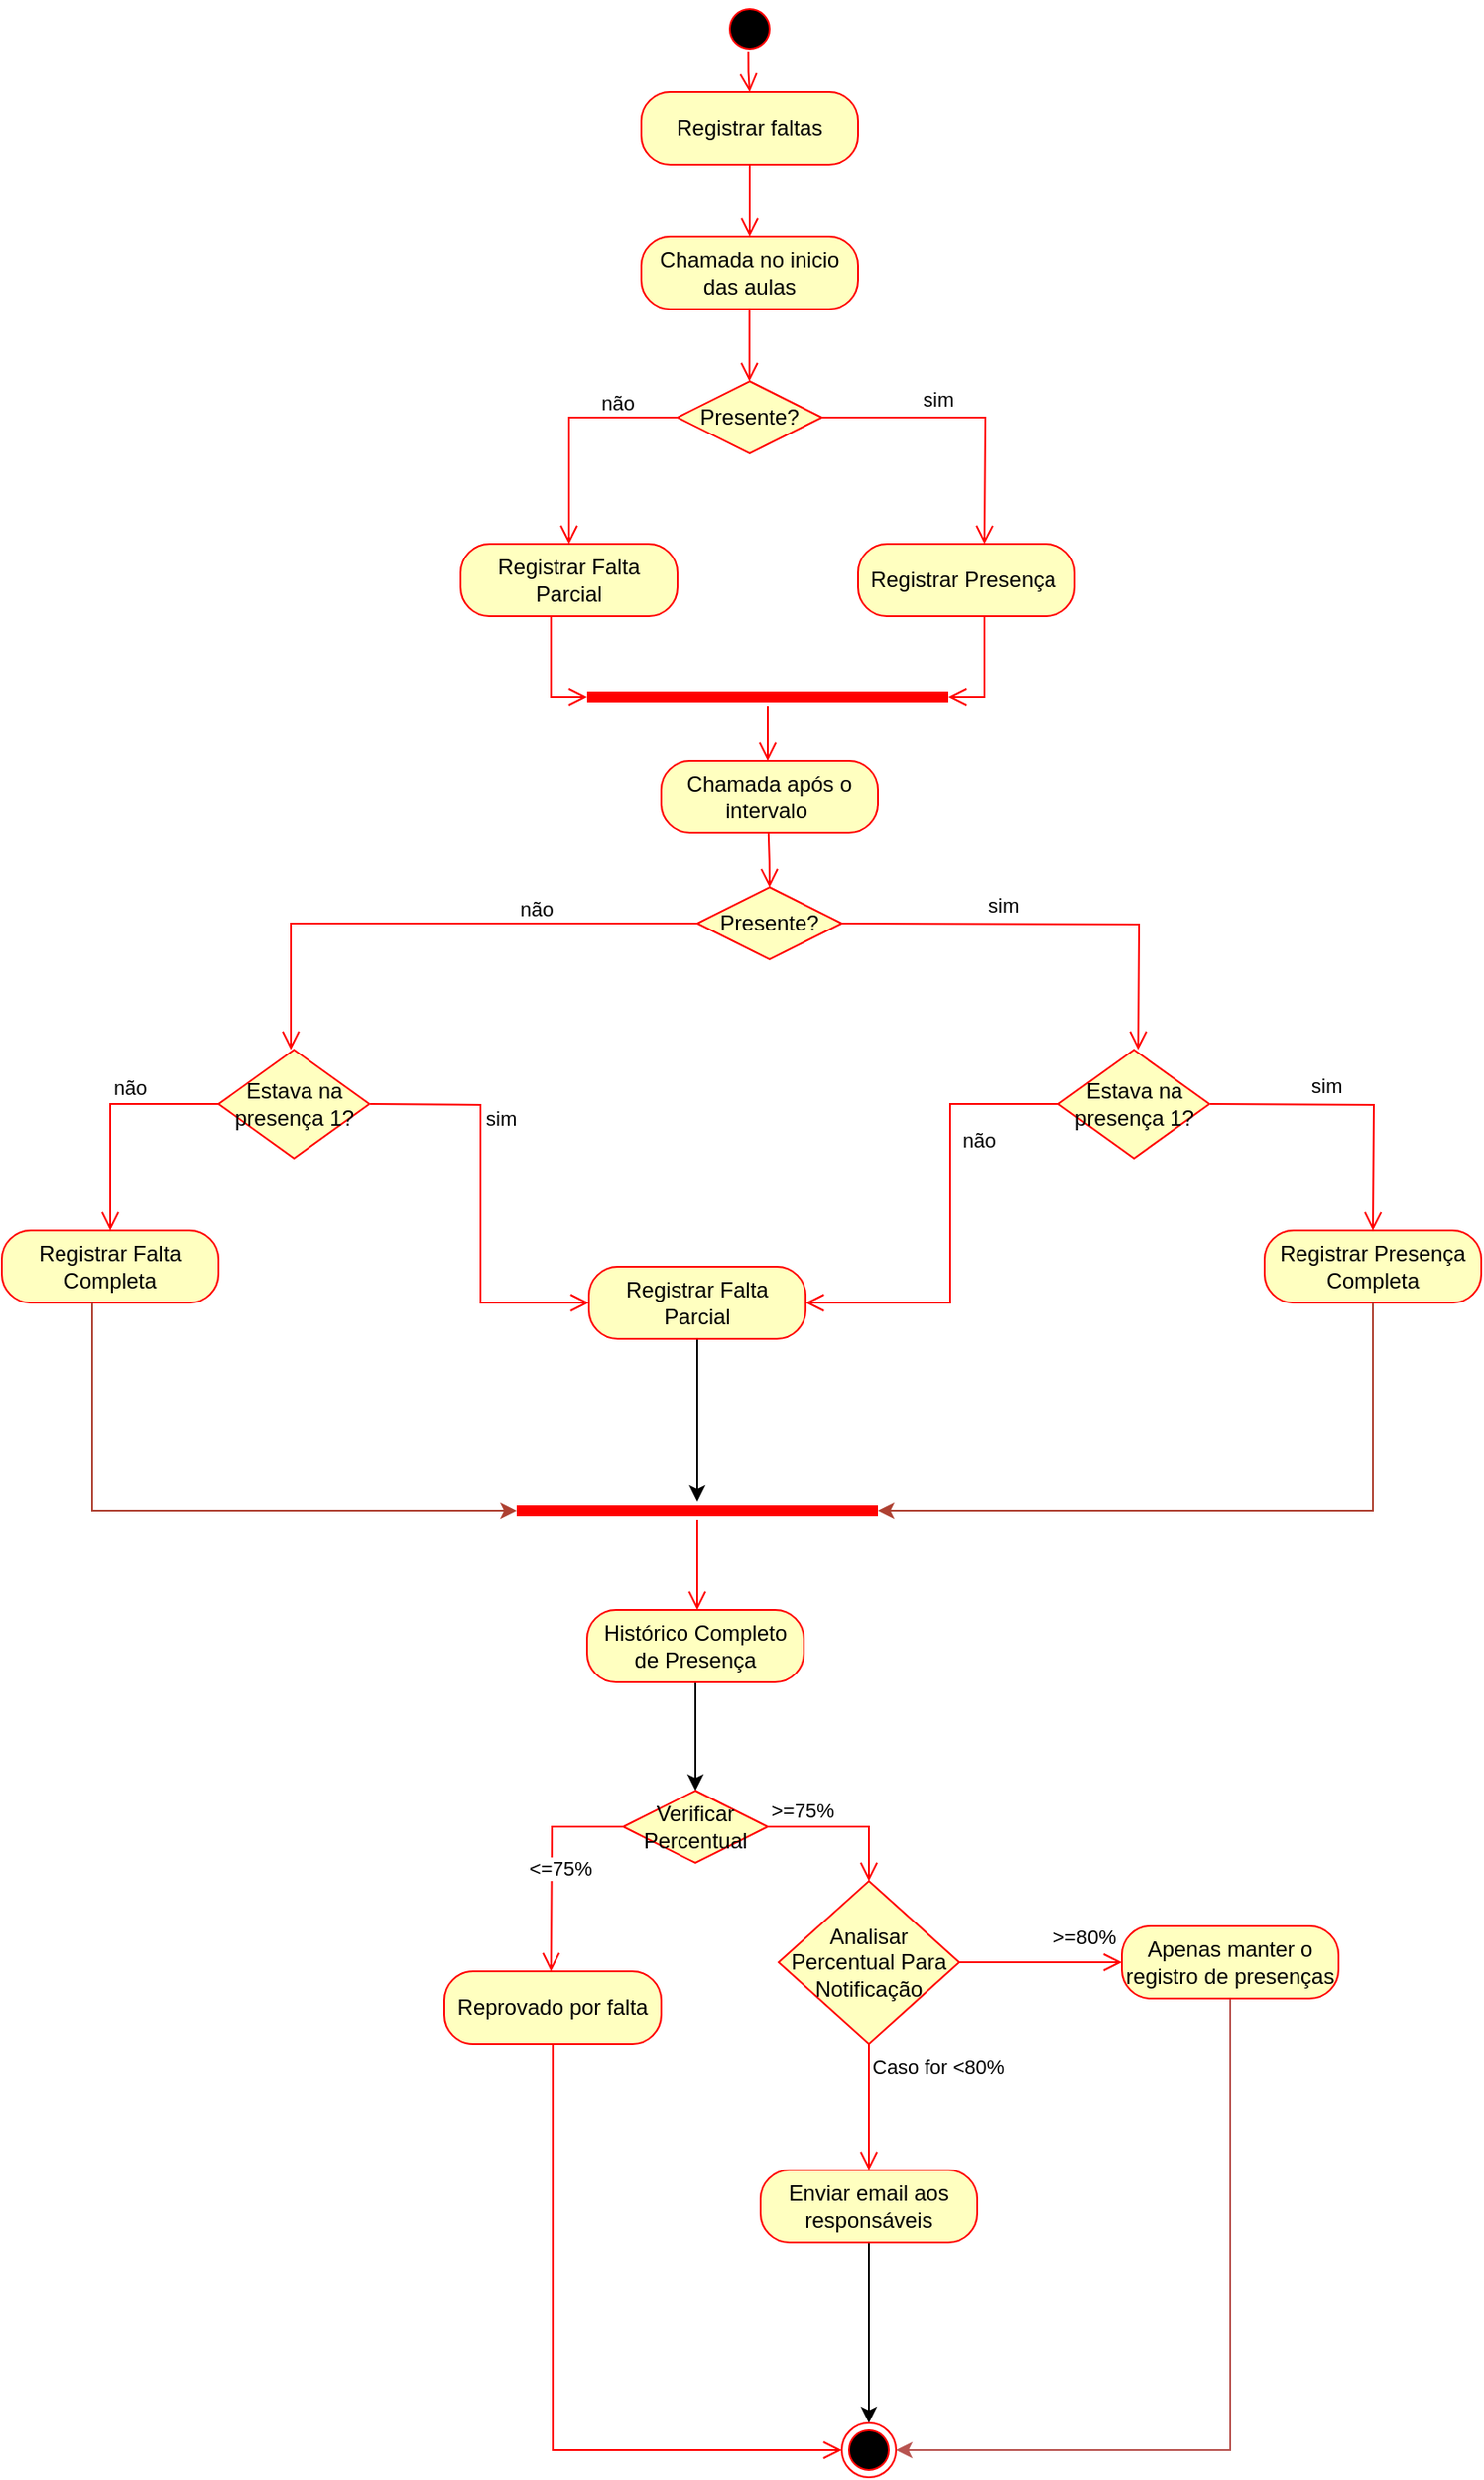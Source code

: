 <mxfile version="24.2.0" type="github">
  <diagram name="Página-1" id="jwWfnKyEFRvZGPydOmOe">
    <mxGraphModel dx="1167" dy="628" grid="1" gridSize="10" guides="1" tooltips="1" connect="1" arrows="1" fold="1" page="1" pageScale="1" pageWidth="1169" pageHeight="1654" math="0" shadow="0">
      <root>
        <mxCell id="0" />
        <mxCell id="1" parent="0" />
        <mxCell id="z4tMbFrWxz8fXry5781d-5" value="" style="ellipse;html=1;shape=startState;fillColor=#000000;strokeColor=#ff0000;" parent="1" vertex="1">
          <mxGeometry x="559" y="30" width="30" height="30" as="geometry" />
        </mxCell>
        <mxCell id="z4tMbFrWxz8fXry5781d-6" value="" style="edgeStyle=orthogonalEdgeStyle;html=1;verticalAlign=bottom;endArrow=open;endSize=8;strokeColor=#ff0000;rounded=0;exitX=0.475;exitY=0.911;exitDx=0;exitDy=0;exitPerimeter=0;" parent="1" source="z4tMbFrWxz8fXry5781d-5" edge="1">
          <mxGeometry relative="1" as="geometry">
            <mxPoint x="574" y="80" as="targetPoint" />
            <Array as="points">
              <mxPoint x="573" y="69" />
            </Array>
          </mxGeometry>
        </mxCell>
        <mxCell id="z4tMbFrWxz8fXry5781d-18" value="Registrar faltas" style="rounded=1;whiteSpace=wrap;html=1;arcSize=40;fontColor=#000000;fillColor=#ffffc0;strokeColor=#ff0000;" parent="1" vertex="1">
          <mxGeometry x="514" y="80" width="120" height="40" as="geometry" />
        </mxCell>
        <mxCell id="z4tMbFrWxz8fXry5781d-19" value="" style="edgeStyle=orthogonalEdgeStyle;html=1;verticalAlign=bottom;endArrow=open;endSize=8;strokeColor=#ff0000;rounded=0;" parent="1" source="z4tMbFrWxz8fXry5781d-18" edge="1">
          <mxGeometry relative="1" as="geometry">
            <mxPoint x="574" y="160" as="targetPoint" />
          </mxGeometry>
        </mxCell>
        <mxCell id="z4tMbFrWxz8fXry5781d-37" value="Chamada no inicio das aulas" style="rounded=1;whiteSpace=wrap;html=1;arcSize=40;fontColor=#000000;fillColor=#ffffc0;strokeColor=#ff0000;" parent="1" vertex="1">
          <mxGeometry x="514" y="160" width="120" height="40" as="geometry" />
        </mxCell>
        <mxCell id="z4tMbFrWxz8fXry5781d-39" value="Presente?" style="rhombus;whiteSpace=wrap;html=1;fontColor=#000000;fillColor=#ffffc0;strokeColor=#ff0000;" parent="1" vertex="1">
          <mxGeometry x="534" y="240" width="80" height="40" as="geometry" />
        </mxCell>
        <mxCell id="z4tMbFrWxz8fXry5781d-40" value="sim&amp;nbsp;" style="edgeStyle=orthogonalEdgeStyle;html=1;align=left;verticalAlign=bottom;endArrow=open;endSize=8;strokeColor=#ff0000;rounded=0;exitX=1;exitY=0.5;exitDx=0;exitDy=0;" parent="1" source="z4tMbFrWxz8fXry5781d-39" edge="1">
          <mxGeometry x="-0.329" y="1" relative="1" as="geometry">
            <mxPoint x="704" y="330" as="targetPoint" />
            <mxPoint x="624" y="261" as="sourcePoint" />
            <mxPoint as="offset" />
          </mxGeometry>
        </mxCell>
        <mxCell id="z4tMbFrWxz8fXry5781d-47" value="" style="edgeStyle=orthogonalEdgeStyle;html=1;verticalAlign=bottom;endArrow=open;endSize=8;strokeColor=#ff0000;rounded=0;" parent="1" edge="1">
          <mxGeometry relative="1" as="geometry">
            <mxPoint x="573.86" y="240" as="targetPoint" />
            <mxPoint x="573.86" y="200" as="sourcePoint" />
          </mxGeometry>
        </mxCell>
        <mxCell id="z4tMbFrWxz8fXry5781d-48" value="Registrar Presença&amp;nbsp;" style="rounded=1;whiteSpace=wrap;html=1;arcSize=40;fontColor=#000000;fillColor=#ffffc0;strokeColor=#ff0000;" parent="1" vertex="1">
          <mxGeometry x="634" y="330" width="120" height="40" as="geometry" />
        </mxCell>
        <mxCell id="z4tMbFrWxz8fXry5781d-49" value="" style="shape=line;html=1;strokeWidth=6;strokeColor=#ff0000;" parent="1" vertex="1">
          <mxGeometry x="484" y="410" width="200" height="10" as="geometry" />
        </mxCell>
        <mxCell id="z4tMbFrWxz8fXry5781d-50" value="" style="edgeStyle=orthogonalEdgeStyle;html=1;verticalAlign=bottom;endArrow=open;endSize=8;strokeColor=#ff0000;rounded=0;" parent="1" source="z4tMbFrWxz8fXry5781d-49" edge="1">
          <mxGeometry relative="1" as="geometry">
            <mxPoint x="584" y="450" as="targetPoint" />
          </mxGeometry>
        </mxCell>
        <mxCell id="z4tMbFrWxz8fXry5781d-51" value="" style="edgeStyle=orthogonalEdgeStyle;html=1;align=left;verticalAlign=bottom;endArrow=open;endSize=8;strokeColor=#ff0000;rounded=0;entryX=1;entryY=0.5;entryDx=0;entryDy=0;entryPerimeter=0;exitX=0.75;exitY=1;exitDx=0;exitDy=0;" parent="1" source="z4tMbFrWxz8fXry5781d-48" target="z4tMbFrWxz8fXry5781d-49" edge="1">
          <mxGeometry x="-0.329" y="1" relative="1" as="geometry">
            <mxPoint x="834" y="420" as="targetPoint" />
            <mxPoint x="754" y="351" as="sourcePoint" />
            <mxPoint as="offset" />
            <Array as="points">
              <mxPoint x="704" y="370" />
              <mxPoint x="704" y="415" />
            </Array>
          </mxGeometry>
        </mxCell>
        <mxCell id="z4tMbFrWxz8fXry5781d-52" value="Chamada após o intervalo&amp;nbsp;" style="rounded=1;whiteSpace=wrap;html=1;arcSize=40;fontColor=#000000;fillColor=#ffffc0;strokeColor=#ff0000;" parent="1" vertex="1">
          <mxGeometry x="525" y="450" width="120" height="40" as="geometry" />
        </mxCell>
        <mxCell id="z4tMbFrWxz8fXry5781d-53" value="Presente?" style="rhombus;whiteSpace=wrap;html=1;fontColor=#000000;fillColor=#ffffc0;strokeColor=#ff0000;" parent="1" vertex="1">
          <mxGeometry x="545" y="520" width="80" height="40" as="geometry" />
        </mxCell>
        <mxCell id="z4tMbFrWxz8fXry5781d-55" value="" style="edgeStyle=orthogonalEdgeStyle;html=1;verticalAlign=bottom;endArrow=open;endSize=8;strokeColor=#ff0000;rounded=0;entryX=0.5;entryY=0;entryDx=0;entryDy=0;" parent="1" target="z4tMbFrWxz8fXry5781d-53" edge="1">
          <mxGeometry relative="1" as="geometry">
            <mxPoint x="584.82" y="520" as="targetPoint" />
            <mxPoint x="584.41" y="490" as="sourcePoint" />
          </mxGeometry>
        </mxCell>
        <mxCell id="z4tMbFrWxz8fXry5781d-57" value="não" style="edgeStyle=orthogonalEdgeStyle;html=1;align=left;verticalAlign=bottom;endArrow=open;endSize=8;strokeColor=#ff0000;rounded=0;exitX=0;exitY=0.5;exitDx=0;exitDy=0;" parent="1" source="z4tMbFrWxz8fXry5781d-39" edge="1">
          <mxGeometry x="-0.318" y="1" relative="1" as="geometry">
            <mxPoint x="474" y="330" as="targetPoint" />
            <mxPoint x="414" y="260" as="sourcePoint" />
            <mxPoint as="offset" />
            <Array as="points">
              <mxPoint x="474" y="260" />
              <mxPoint x="474" y="330" />
            </Array>
          </mxGeometry>
        </mxCell>
        <mxCell id="z4tMbFrWxz8fXry5781d-58" value="Registrar Falta Parcial" style="rounded=1;whiteSpace=wrap;html=1;arcSize=40;fontColor=#000000;fillColor=#ffffc0;strokeColor=#ff0000;" parent="1" vertex="1">
          <mxGeometry x="414" y="330" width="120" height="40" as="geometry" />
        </mxCell>
        <mxCell id="z4tMbFrWxz8fXry5781d-60" value="" style="edgeStyle=orthogonalEdgeStyle;html=1;align=left;verticalAlign=bottom;endArrow=open;endSize=8;strokeColor=#ff0000;rounded=0;" parent="1" edge="1">
          <mxGeometry x="-0.329" y="1" relative="1" as="geometry">
            <mxPoint x="484" y="415" as="targetPoint" />
            <mxPoint x="464" y="370" as="sourcePoint" />
            <mxPoint as="offset" />
            <Array as="points">
              <mxPoint x="464" y="370" />
              <mxPoint x="464" y="415" />
            </Array>
          </mxGeometry>
        </mxCell>
        <mxCell id="z4tMbFrWxz8fXry5781d-62" value="não" style="edgeStyle=orthogonalEdgeStyle;html=1;align=left;verticalAlign=bottom;endArrow=open;endSize=8;strokeColor=#ff0000;rounded=0;exitX=0;exitY=0.5;exitDx=0;exitDy=0;" parent="1" source="z4tMbFrWxz8fXry5781d-53" edge="1">
          <mxGeometry x="-0.318" y="1" relative="1" as="geometry">
            <mxPoint x="320" y="610" as="targetPoint" />
            <mxPoint x="421.5" y="540" as="sourcePoint" />
            <mxPoint as="offset" />
            <Array as="points">
              <mxPoint x="320" y="540" />
            </Array>
          </mxGeometry>
        </mxCell>
        <mxCell id="z4tMbFrWxz8fXry5781d-63" value="sim&amp;nbsp;" style="edgeStyle=orthogonalEdgeStyle;html=1;align=left;verticalAlign=bottom;endArrow=open;endSize=8;strokeColor=#ff0000;rounded=0;exitX=1.012;exitY=0.501;exitDx=0;exitDy=0;exitPerimeter=0;" parent="1" edge="1">
          <mxGeometry x="-0.329" y="1" relative="1" as="geometry">
            <mxPoint x="789.04" y="610" as="targetPoint" />
            <mxPoint x="625.0" y="540.04" as="sourcePoint" />
            <mxPoint as="offset" />
          </mxGeometry>
        </mxCell>
        <mxCell id="z4tMbFrWxz8fXry5781d-64" value="Estava na presença 1?" style="rhombus;whiteSpace=wrap;html=1;fontColor=#000000;fillColor=#ffffc0;strokeColor=#ff0000;" parent="1" vertex="1">
          <mxGeometry x="280" y="610" width="83.5" height="60" as="geometry" />
        </mxCell>
        <mxCell id="z4tMbFrWxz8fXry5781d-65" value="não" style="edgeStyle=orthogonalEdgeStyle;html=1;align=left;verticalAlign=bottom;endArrow=open;endSize=8;strokeColor=#ff0000;rounded=0;exitX=0;exitY=0.5;exitDx=0;exitDy=0;" parent="1" edge="1">
          <mxGeometry x="-0.077" relative="1" as="geometry">
            <mxPoint x="220" y="710" as="targetPoint" />
            <mxPoint x="280" y="640" as="sourcePoint" />
            <mxPoint as="offset" />
            <Array as="points">
              <mxPoint x="220" y="640" />
              <mxPoint x="220" y="710" />
            </Array>
          </mxGeometry>
        </mxCell>
        <mxCell id="z4tMbFrWxz8fXry5781d-66" value="sim&amp;nbsp;" style="edgeStyle=orthogonalEdgeStyle;html=1;align=left;verticalAlign=bottom;endArrow=open;endSize=8;strokeColor=#ff0000;rounded=0;exitX=1;exitY=0.5;exitDx=0;exitDy=0;entryX=0;entryY=0.5;entryDx=0;entryDy=0;" parent="1" target="z4tMbFrWxz8fXry5781d-69" edge="1">
          <mxGeometry x="-0.329" y="1" relative="1" as="geometry">
            <mxPoint x="450" y="640" as="targetPoint" />
            <mxPoint x="364" y="640" as="sourcePoint" />
            <mxPoint as="offset" />
          </mxGeometry>
        </mxCell>
        <mxCell id="z4tMbFrWxz8fXry5781d-68" value="Registrar Falta Completa" style="rounded=1;whiteSpace=wrap;html=1;arcSize=40;fontColor=#000000;fillColor=#ffffc0;strokeColor=#ff0000;" parent="1" vertex="1">
          <mxGeometry x="160" y="710" width="120" height="40" as="geometry" />
        </mxCell>
        <mxCell id="z4tMbFrWxz8fXry5781d-87" value="" style="edgeStyle=orthogonalEdgeStyle;rounded=0;orthogonalLoop=1;jettySize=auto;html=1;" parent="1" source="z4tMbFrWxz8fXry5781d-69" target="z4tMbFrWxz8fXry5781d-80" edge="1">
          <mxGeometry relative="1" as="geometry" />
        </mxCell>
        <mxCell id="z4tMbFrWxz8fXry5781d-69" value="Registrar Falta Parcial" style="rounded=1;whiteSpace=wrap;html=1;arcSize=40;fontColor=#000000;fillColor=#ffffc0;strokeColor=#ff0000;" parent="1" vertex="1">
          <mxGeometry x="485" y="730" width="120" height="40" as="geometry" />
        </mxCell>
        <mxCell id="z4tMbFrWxz8fXry5781d-75" value="Estava na presença 1?" style="rhombus;whiteSpace=wrap;html=1;fontColor=#000000;fillColor=#ffffc0;strokeColor=#ff0000;" parent="1" vertex="1">
          <mxGeometry x="745" y="610" width="83.5" height="60" as="geometry" />
        </mxCell>
        <mxCell id="z4tMbFrWxz8fXry5781d-76" value="não" style="edgeStyle=orthogonalEdgeStyle;html=1;align=left;verticalAlign=bottom;endArrow=open;endSize=8;strokeColor=#ff0000;rounded=0;exitX=0;exitY=0.5;exitDx=0;exitDy=0;entryX=1;entryY=0.5;entryDx=0;entryDy=0;" parent="1" target="z4tMbFrWxz8fXry5781d-69" edge="1">
          <mxGeometry x="-0.28" y="5" relative="1" as="geometry">
            <mxPoint x="685" y="710" as="targetPoint" />
            <mxPoint x="745" y="640" as="sourcePoint" />
            <mxPoint y="-1" as="offset" />
            <Array as="points">
              <mxPoint x="685" y="640" />
              <mxPoint x="685" y="750" />
            </Array>
          </mxGeometry>
        </mxCell>
        <mxCell id="z4tMbFrWxz8fXry5781d-77" value="sim&amp;nbsp;" style="edgeStyle=orthogonalEdgeStyle;html=1;align=left;verticalAlign=bottom;endArrow=open;endSize=8;strokeColor=#ff0000;rounded=0;exitX=1;exitY=0.5;exitDx=0;exitDy=0;" parent="1" edge="1">
          <mxGeometry x="-0.329" y="1" relative="1" as="geometry">
            <mxPoint x="919" y="710" as="targetPoint" />
            <mxPoint x="829" y="640" as="sourcePoint" />
            <mxPoint as="offset" />
          </mxGeometry>
        </mxCell>
        <mxCell id="z4tMbFrWxz8fXry5781d-79" value="Registrar Presença Completa" style="rounded=1;whiteSpace=wrap;html=1;arcSize=40;fontColor=#000000;fillColor=#ffffc0;strokeColor=#ff0000;" parent="1" vertex="1">
          <mxGeometry x="859" y="710" width="120" height="40" as="geometry" />
        </mxCell>
        <mxCell id="z4tMbFrWxz8fXry5781d-80" value="" style="shape=line;html=1;strokeWidth=6;strokeColor=#ff0000;" parent="1" vertex="1">
          <mxGeometry x="445" y="860" width="200" height="10" as="geometry" />
        </mxCell>
        <mxCell id="z4tMbFrWxz8fXry5781d-81" value="" style="edgeStyle=orthogonalEdgeStyle;html=1;verticalAlign=bottom;endArrow=open;endSize=8;strokeColor=#ff0000;rounded=0;" parent="1" source="z4tMbFrWxz8fXry5781d-80" edge="1">
          <mxGeometry relative="1" as="geometry">
            <mxPoint x="545" y="920" as="targetPoint" />
          </mxGeometry>
        </mxCell>
        <mxCell id="z4tMbFrWxz8fXry5781d-82" style="edgeStyle=orthogonalEdgeStyle;rounded=0;orthogonalLoop=1;jettySize=auto;html=1;entryX=0;entryY=0.5;entryDx=0;entryDy=0;entryPerimeter=0;fillColor=#fad9d5;strokeColor=#ae4132;" parent="1" source="z4tMbFrWxz8fXry5781d-68" target="z4tMbFrWxz8fXry5781d-80" edge="1">
          <mxGeometry relative="1" as="geometry">
            <Array as="points">
              <mxPoint x="210" y="865" />
            </Array>
          </mxGeometry>
        </mxCell>
        <mxCell id="z4tMbFrWxz8fXry5781d-85" style="edgeStyle=orthogonalEdgeStyle;rounded=0;orthogonalLoop=1;jettySize=auto;html=1;entryX=1;entryY=0.5;entryDx=0;entryDy=0;entryPerimeter=0;fillColor=#fad9d5;strokeColor=#ae4132;" parent="1" source="z4tMbFrWxz8fXry5781d-79" target="z4tMbFrWxz8fXry5781d-80" edge="1">
          <mxGeometry relative="1" as="geometry">
            <Array as="points">
              <mxPoint x="919" y="865" />
            </Array>
          </mxGeometry>
        </mxCell>
        <mxCell id="z4tMbFrWxz8fXry5781d-92" style="edgeStyle=orthogonalEdgeStyle;rounded=0;orthogonalLoop=1;jettySize=auto;html=1;entryX=0.5;entryY=0;entryDx=0;entryDy=0;" parent="1" source="z4tMbFrWxz8fXry5781d-88" target="z4tMbFrWxz8fXry5781d-89" edge="1">
          <mxGeometry relative="1" as="geometry" />
        </mxCell>
        <mxCell id="z4tMbFrWxz8fXry5781d-88" value="Histórico Completo de Presença" style="rounded=1;whiteSpace=wrap;html=1;arcSize=40;fontColor=#000000;fillColor=#ffffc0;strokeColor=#ff0000;" parent="1" vertex="1">
          <mxGeometry x="484" y="920" width="120" height="40" as="geometry" />
        </mxCell>
        <mxCell id="z4tMbFrWxz8fXry5781d-89" value="Verificar Percentual" style="rhombus;whiteSpace=wrap;html=1;fontColor=#000000;fillColor=#ffffc0;strokeColor=#ff0000;" parent="1" vertex="1">
          <mxGeometry x="504" y="1020" width="80" height="40" as="geometry" />
        </mxCell>
        <mxCell id="z4tMbFrWxz8fXry5781d-90" value="&amp;gt;=75%" style="edgeStyle=orthogonalEdgeStyle;html=1;align=left;verticalAlign=bottom;endArrow=open;endSize=8;strokeColor=#ff0000;rounded=0;entryX=0.5;entryY=0;entryDx=0;entryDy=0;" parent="1" source="z4tMbFrWxz8fXry5781d-89" target="z4tMbFrWxz8fXry5781d-95" edge="1">
          <mxGeometry x="-1" relative="1" as="geometry">
            <mxPoint x="640" y="1120" as="targetPoint" />
            <mxPoint as="offset" />
          </mxGeometry>
        </mxCell>
        <mxCell id="z4tMbFrWxz8fXry5781d-91" value="&amp;lt;=75%" style="edgeStyle=orthogonalEdgeStyle;html=1;align=left;verticalAlign=top;endArrow=open;endSize=8;strokeColor=#ff0000;rounded=0;exitX=0;exitY=0.5;exitDx=0;exitDy=0;" parent="1" source="z4tMbFrWxz8fXry5781d-89" edge="1">
          <mxGeometry x="-0.17" y="-14" relative="1" as="geometry">
            <mxPoint x="464" y="1120" as="targetPoint" />
            <mxPoint x="500" y="1041" as="sourcePoint" />
            <mxPoint as="offset" />
          </mxGeometry>
        </mxCell>
        <mxCell id="z4tMbFrWxz8fXry5781d-93" value="Reprovado por falta" style="rounded=1;whiteSpace=wrap;html=1;arcSize=40;fontColor=#000000;fillColor=#ffffc0;strokeColor=#ff0000;" parent="1" vertex="1">
          <mxGeometry x="405" y="1120" width="120" height="40" as="geometry" />
        </mxCell>
        <mxCell id="z4tMbFrWxz8fXry5781d-94" value="" style="edgeStyle=orthogonalEdgeStyle;html=1;verticalAlign=bottom;endArrow=open;endSize=8;strokeColor=#ff0000;rounded=0;entryX=0;entryY=0.5;entryDx=0;entryDy=0;" parent="1" source="z4tMbFrWxz8fXry5781d-93" target="z4tMbFrWxz8fXry5781d-100" edge="1">
          <mxGeometry relative="1" as="geometry">
            <mxPoint x="465" y="1220" as="targetPoint" />
            <Array as="points">
              <mxPoint x="465" y="1385" />
            </Array>
          </mxGeometry>
        </mxCell>
        <mxCell id="z4tMbFrWxz8fXry5781d-95" value="Analisar Percentual Para Notificação" style="rhombus;whiteSpace=wrap;html=1;fontColor=#000000;fillColor=#ffffc0;strokeColor=#ff0000;" parent="1" vertex="1">
          <mxGeometry x="590" y="1070" width="100" height="90" as="geometry" />
        </mxCell>
        <mxCell id="z4tMbFrWxz8fXry5781d-96" value="&amp;gt;=80%" style="edgeStyle=orthogonalEdgeStyle;html=1;align=left;verticalAlign=bottom;endArrow=open;endSize=8;strokeColor=#ff0000;rounded=0;" parent="1" source="z4tMbFrWxz8fXry5781d-95" edge="1">
          <mxGeometry x="0.117" y="5" relative="1" as="geometry">
            <mxPoint x="780" y="1115" as="targetPoint" />
            <mxPoint as="offset" />
          </mxGeometry>
        </mxCell>
        <mxCell id="z4tMbFrWxz8fXry5781d-97" value="Caso for &amp;lt;80%" style="edgeStyle=orthogonalEdgeStyle;html=1;align=left;verticalAlign=top;endArrow=open;endSize=8;strokeColor=#ff0000;rounded=0;" parent="1" source="z4tMbFrWxz8fXry5781d-95" edge="1">
          <mxGeometry x="-1" relative="1" as="geometry">
            <mxPoint x="640" y="1230" as="targetPoint" />
            <mxPoint as="offset" />
          </mxGeometry>
        </mxCell>
        <mxCell id="z4tMbFrWxz8fXry5781d-105" style="edgeStyle=orthogonalEdgeStyle;rounded=0;orthogonalLoop=1;jettySize=auto;html=1;entryX=0.5;entryY=0;entryDx=0;entryDy=0;" parent="1" source="z4tMbFrWxz8fXry5781d-98" target="z4tMbFrWxz8fXry5781d-100" edge="1">
          <mxGeometry relative="1" as="geometry" />
        </mxCell>
        <mxCell id="z4tMbFrWxz8fXry5781d-98" value="Enviar email aos responsáveis" style="rounded=1;whiteSpace=wrap;html=1;arcSize=40;fontColor=#000000;fillColor=#ffffc0;strokeColor=#ff0000;" parent="1" vertex="1">
          <mxGeometry x="580" y="1230" width="120" height="40" as="geometry" />
        </mxCell>
        <mxCell id="z4tMbFrWxz8fXry5781d-103" style="edgeStyle=orthogonalEdgeStyle;rounded=0;orthogonalLoop=1;jettySize=auto;html=1;entryX=1;entryY=0.5;entryDx=0;entryDy=0;fillColor=#f8cecc;strokeColor=#b85450;" parent="1" source="z4tMbFrWxz8fXry5781d-99" target="z4tMbFrWxz8fXry5781d-100" edge="1">
          <mxGeometry relative="1" as="geometry">
            <Array as="points">
              <mxPoint x="840" y="1385" />
            </Array>
          </mxGeometry>
        </mxCell>
        <mxCell id="z4tMbFrWxz8fXry5781d-99" value="Apenas manter o registro de presenças" style="rounded=1;whiteSpace=wrap;html=1;arcSize=40;fontColor=#000000;fillColor=#ffffc0;strokeColor=#ff0000;" parent="1" vertex="1">
          <mxGeometry x="780" y="1095" width="120" height="40" as="geometry" />
        </mxCell>
        <mxCell id="z4tMbFrWxz8fXry5781d-100" value="" style="ellipse;html=1;shape=endState;fillColor=#000000;strokeColor=#ff0000;" parent="1" vertex="1">
          <mxGeometry x="625" y="1370" width="30" height="30" as="geometry" />
        </mxCell>
      </root>
    </mxGraphModel>
  </diagram>
</mxfile>
